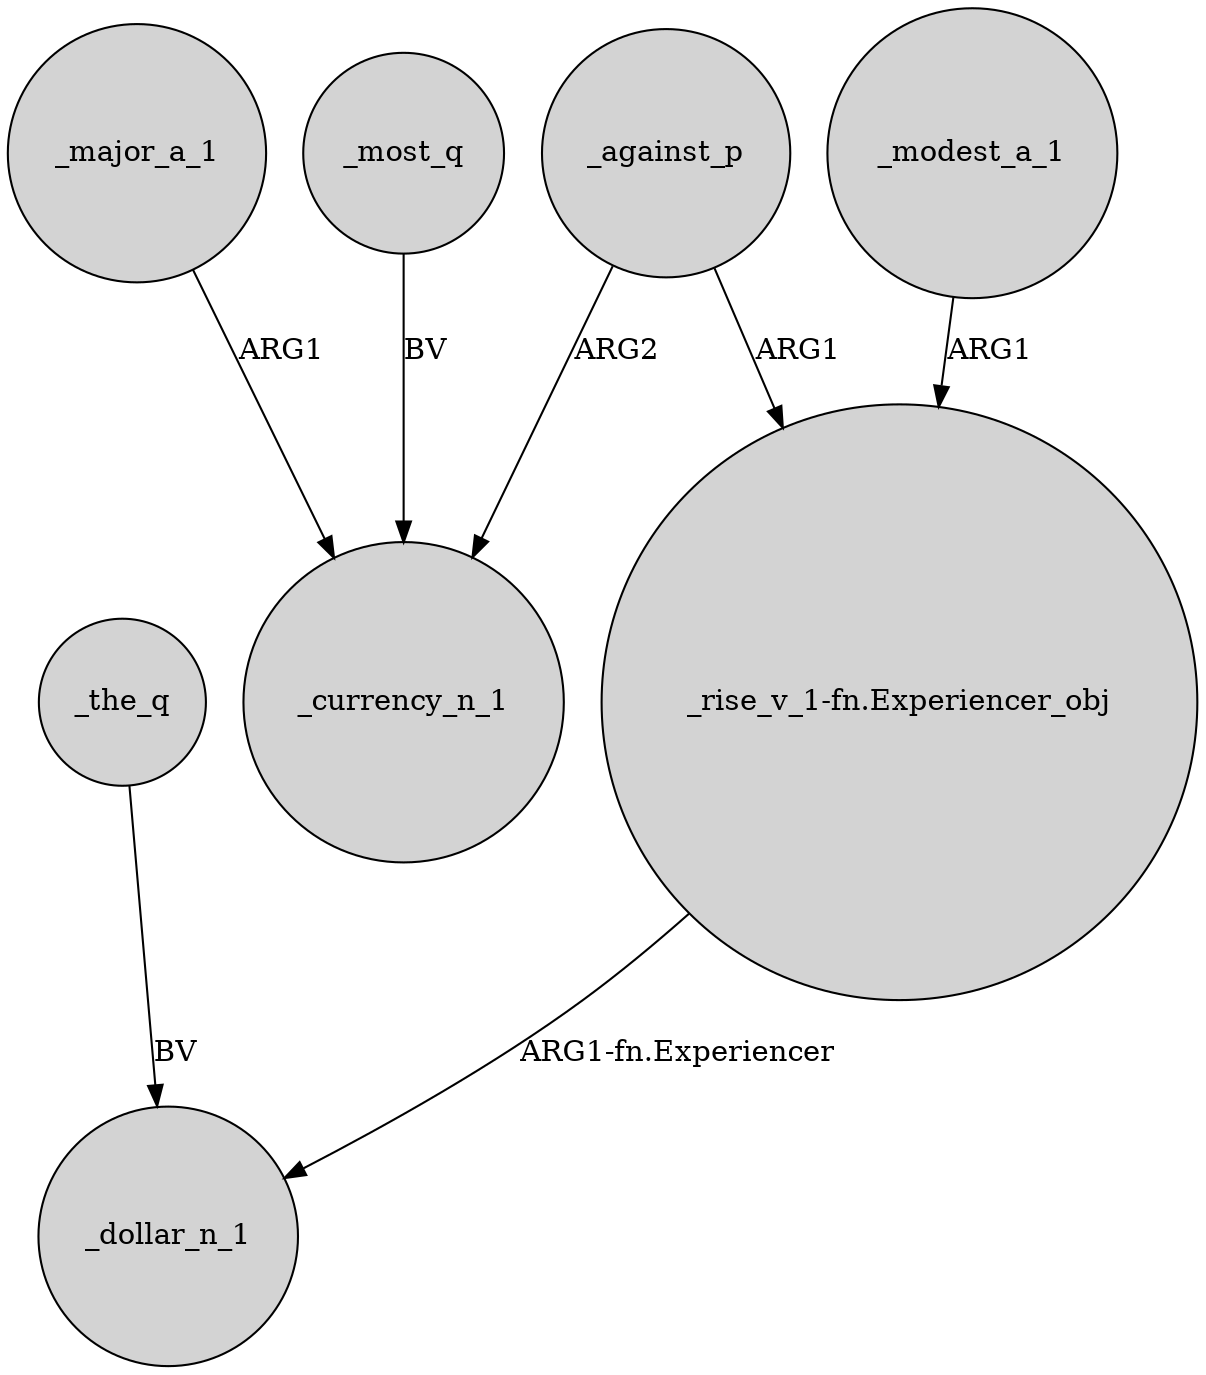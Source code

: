 digraph {
	node [shape=circle style=filled]
	_the_q -> _dollar_n_1 [label=BV]
	_against_p -> "_rise_v_1-fn.Experiencer_obj" [label=ARG1]
	_major_a_1 -> _currency_n_1 [label=ARG1]
	_most_q -> _currency_n_1 [label=BV]
	_against_p -> _currency_n_1 [label=ARG2]
	"_rise_v_1-fn.Experiencer_obj" -> _dollar_n_1 [label="ARG1-fn.Experiencer"]
	_modest_a_1 -> "_rise_v_1-fn.Experiencer_obj" [label=ARG1]
}
